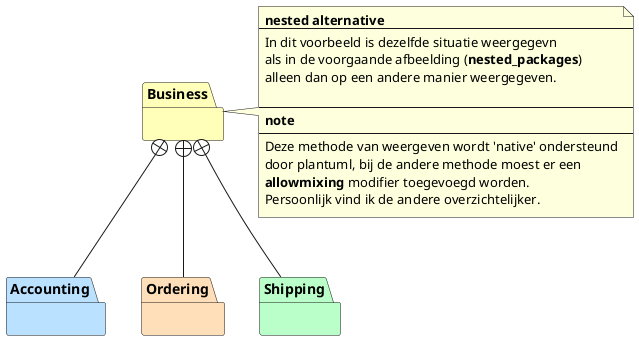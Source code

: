 @startuml
'https://plantuml.com/class-diagram

package "Business" as p1 #FFFFBA {}
package "Accounting" as p2 #BAE1FF {}
package "Ordering" as p3 #FFDFBA {}
package "Shipping" as p4 #BAFFC9{}

p1 +-- p2
p1 +-- p3
p1 +-- p4

note right of p1
    **nested alternative**
    --
    In dit voorbeeld is dezelfde situatie weergegevn
    als in de voorgaande afbeelding (**nested_packages**)
    alleen dan op een andere manier weergegeven.

    --
    **note**
    --
    Deze methode van weergeven wordt 'native' ondersteund
    door plantuml, bij de andere methode moest er een
    **allowmixing** modifier toegevoegd worden.
    Persoonlijk vind ik de andere overzichtelijker.
end note

@enduml